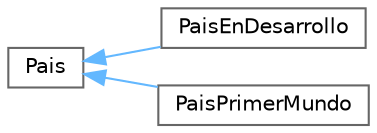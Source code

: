 digraph "Graphical Class Hierarchy"
{
 // LATEX_PDF_SIZE
  bgcolor="transparent";
  edge [fontname=Helvetica,fontsize=10,labelfontname=Helvetica,labelfontsize=10];
  node [fontname=Helvetica,fontsize=10,shape=box,height=0.2,width=0.4];
  rankdir="LR";
  Node0 [id="Node000000",label="Pais",height=0.2,width=0.4,color="grey40", fillcolor="white", style="filled",URL="$class_pais.html",tooltip=" "];
  Node0 -> Node1 [id="edge1_Node000000_Node000001",dir="back",color="steelblue1",style="solid",tooltip=" "];
  Node1 [id="Node000001",label="PaisEnDesarrollo",height=0.2,width=0.4,color="grey40", fillcolor="white", style="filled",URL="$class_pais_en_desarrollo.html",tooltip=" "];
  Node0 -> Node2 [id="edge2_Node000000_Node000002",dir="back",color="steelblue1",style="solid",tooltip=" "];
  Node2 [id="Node000002",label="PaisPrimerMundo",height=0.2,width=0.4,color="grey40", fillcolor="white", style="filled",URL="$class_pais_primer_mundo.html",tooltip=" "];
}
